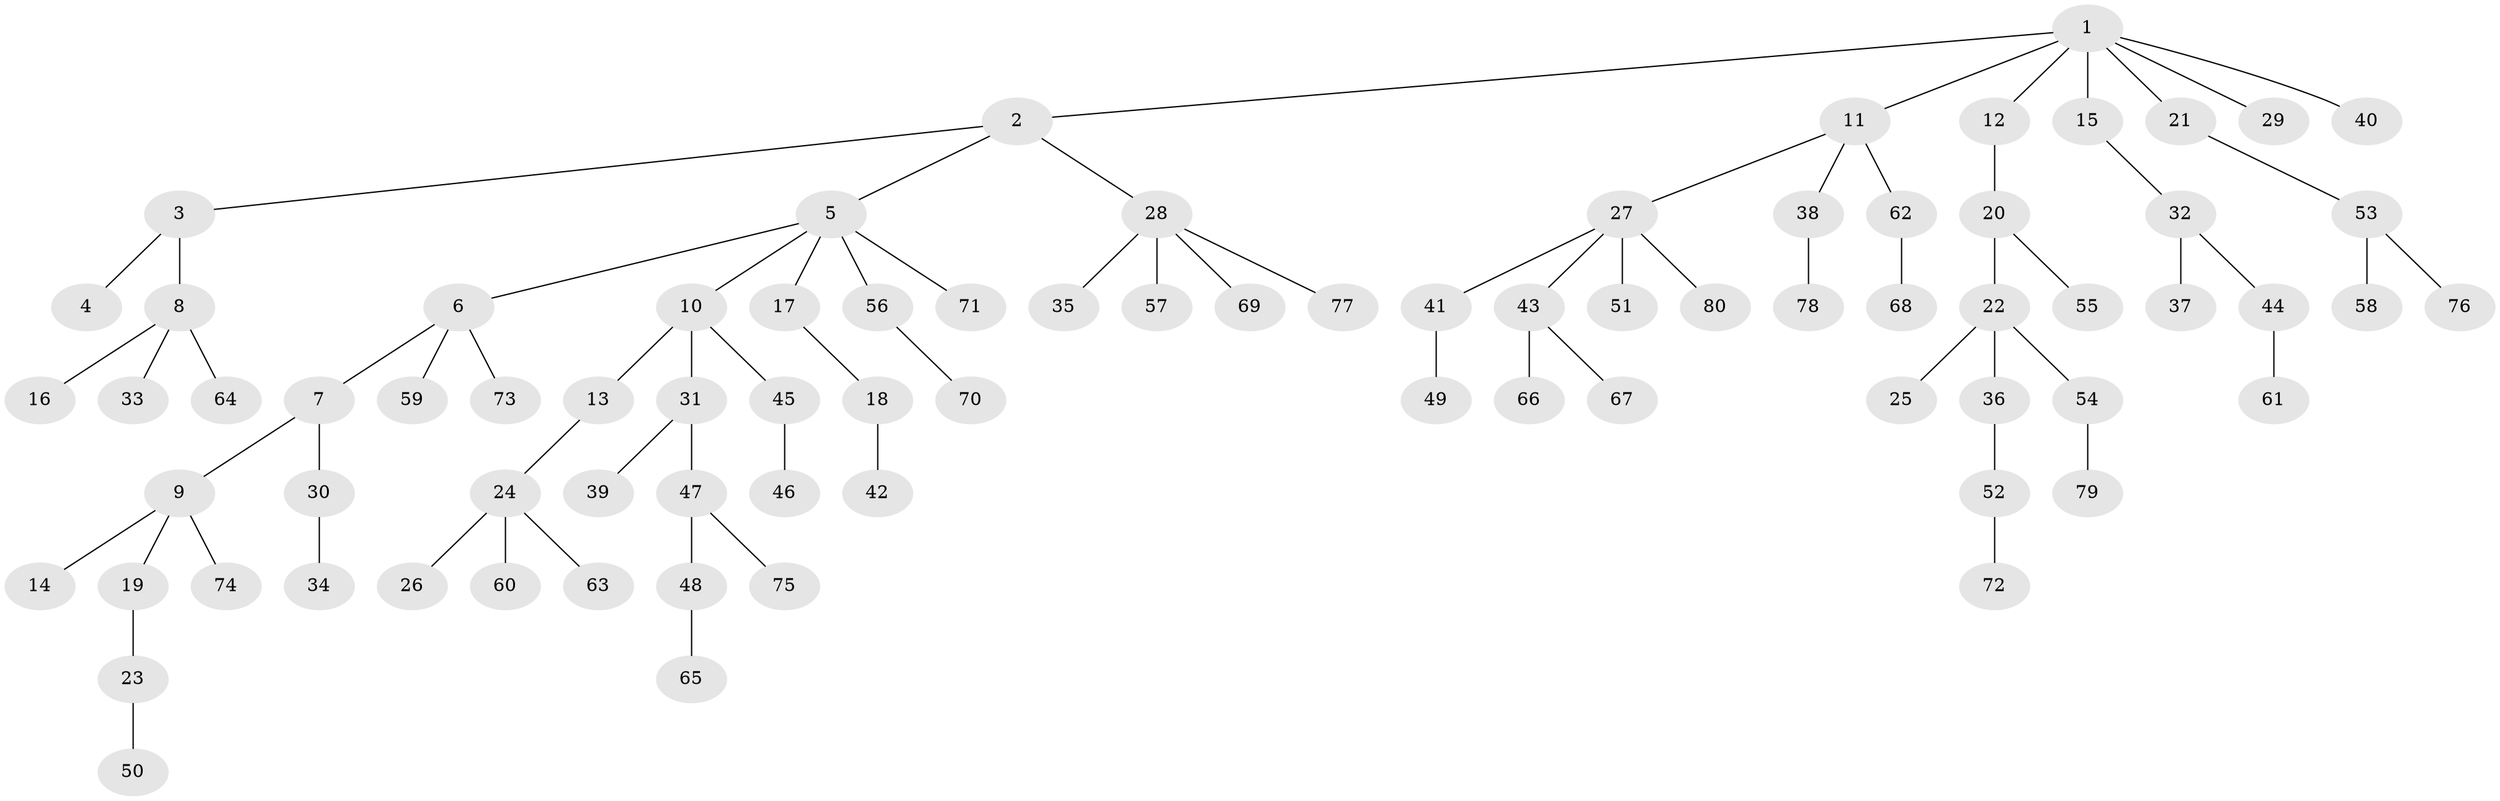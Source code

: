 // coarse degree distribution, {6: 0.01818181818181818, 4: 0.09090909090909091, 5: 0.05454545454545454, 1: 0.6, 8: 0.01818181818181818, 3: 0.03636363636363636, 2: 0.18181818181818182}
// Generated by graph-tools (version 1.1) at 2025/24/03/03/25 07:24:06]
// undirected, 80 vertices, 79 edges
graph export_dot {
graph [start="1"]
  node [color=gray90,style=filled];
  1;
  2;
  3;
  4;
  5;
  6;
  7;
  8;
  9;
  10;
  11;
  12;
  13;
  14;
  15;
  16;
  17;
  18;
  19;
  20;
  21;
  22;
  23;
  24;
  25;
  26;
  27;
  28;
  29;
  30;
  31;
  32;
  33;
  34;
  35;
  36;
  37;
  38;
  39;
  40;
  41;
  42;
  43;
  44;
  45;
  46;
  47;
  48;
  49;
  50;
  51;
  52;
  53;
  54;
  55;
  56;
  57;
  58;
  59;
  60;
  61;
  62;
  63;
  64;
  65;
  66;
  67;
  68;
  69;
  70;
  71;
  72;
  73;
  74;
  75;
  76;
  77;
  78;
  79;
  80;
  1 -- 2;
  1 -- 11;
  1 -- 12;
  1 -- 15;
  1 -- 21;
  1 -- 29;
  1 -- 40;
  2 -- 3;
  2 -- 5;
  2 -- 28;
  3 -- 4;
  3 -- 8;
  5 -- 6;
  5 -- 10;
  5 -- 17;
  5 -- 56;
  5 -- 71;
  6 -- 7;
  6 -- 59;
  6 -- 73;
  7 -- 9;
  7 -- 30;
  8 -- 16;
  8 -- 33;
  8 -- 64;
  9 -- 14;
  9 -- 19;
  9 -- 74;
  10 -- 13;
  10 -- 31;
  10 -- 45;
  11 -- 27;
  11 -- 38;
  11 -- 62;
  12 -- 20;
  13 -- 24;
  15 -- 32;
  17 -- 18;
  18 -- 42;
  19 -- 23;
  20 -- 22;
  20 -- 55;
  21 -- 53;
  22 -- 25;
  22 -- 36;
  22 -- 54;
  23 -- 50;
  24 -- 26;
  24 -- 60;
  24 -- 63;
  27 -- 41;
  27 -- 43;
  27 -- 51;
  27 -- 80;
  28 -- 35;
  28 -- 57;
  28 -- 69;
  28 -- 77;
  30 -- 34;
  31 -- 39;
  31 -- 47;
  32 -- 37;
  32 -- 44;
  36 -- 52;
  38 -- 78;
  41 -- 49;
  43 -- 66;
  43 -- 67;
  44 -- 61;
  45 -- 46;
  47 -- 48;
  47 -- 75;
  48 -- 65;
  52 -- 72;
  53 -- 58;
  53 -- 76;
  54 -- 79;
  56 -- 70;
  62 -- 68;
}
